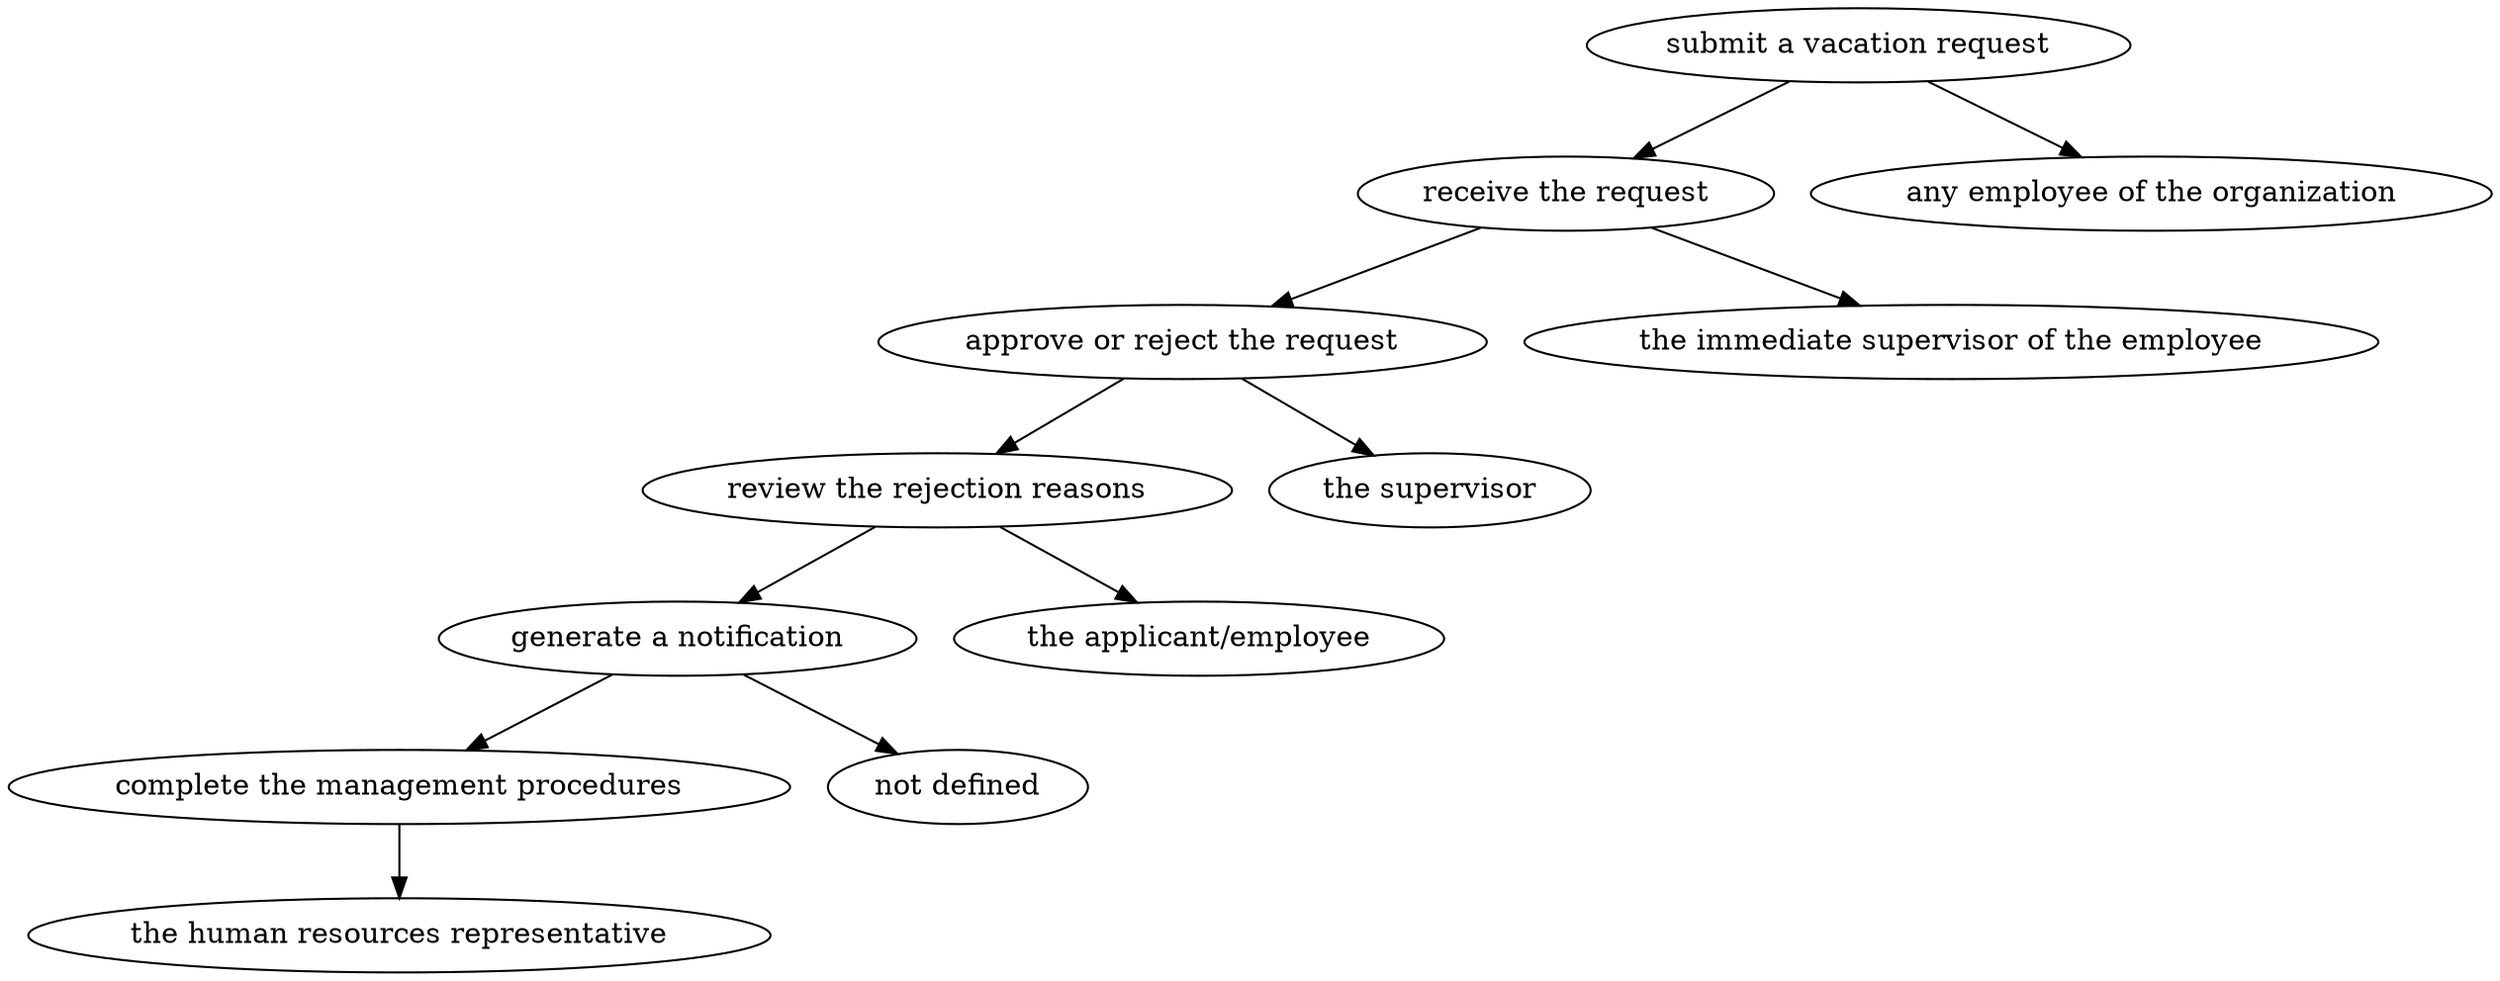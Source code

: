 strict digraph "doc-5.2" {
	graph [name="doc-5.2"];
	"submit a vacation request"	[attrs="{'type': 'Activity', 'label': 'submit a vacation request'}"];
	"receive the request"	[attrs="{'type': 'Activity', 'label': 'receive the request'}"];
	"submit a vacation request" -> "receive the request"	[attrs="{'type': 'flow', 'label': 'flow'}"];
	"any employee of the organization"	[attrs="{'type': 'Actor', 'label': 'any employee of the organization'}"];
	"submit a vacation request" -> "any employee of the organization"	[attrs="{'type': 'actor performer', 'label': 'actor performer'}"];
	"approve or reject the request"	[attrs="{'type': 'Activity', 'label': 'approve or reject the request'}"];
	"receive the request" -> "approve or reject the request"	[attrs="{'type': 'flow', 'label': 'flow'}"];
	"the immediate supervisor of the employee"	[attrs="{'type': 'Actor', 'label': 'the immediate supervisor of the employee'}"];
	"receive the request" -> "the immediate supervisor of the employee"	[attrs="{'type': 'actor performer', 'label': 'actor performer'}"];
	"review the rejection reasons"	[attrs="{'type': 'Activity', 'label': 'review the rejection reasons'}"];
	"approve or reject the request" -> "review the rejection reasons"	[attrs="{'type': 'flow', 'label': 'flow'}"];
	"the supervisor"	[attrs="{'type': 'Actor', 'label': 'the supervisor'}"];
	"approve or reject the request" -> "the supervisor"	[attrs="{'type': 'actor performer', 'label': 'actor performer'}"];
	"generate a notification"	[attrs="{'type': 'Activity', 'label': 'generate a notification'}"];
	"review the rejection reasons" -> "generate a notification"	[attrs="{'type': 'flow', 'label': 'flow'}"];
	"the applicant/employee"	[attrs="{'type': 'Actor', 'label': 'the applicant/employee'}"];
	"review the rejection reasons" -> "the applicant/employee"	[attrs="{'type': 'actor performer', 'label': 'actor performer'}"];
	"complete the management procedures"	[attrs="{'type': 'Activity', 'label': 'complete the management procedures'}"];
	"generate a notification" -> "complete the management procedures"	[attrs="{'type': 'flow', 'label': 'flow'}"];
	"not defined"	[attrs="{'type': 'Actor', 'label': 'not defined'}"];
	"generate a notification" -> "not defined"	[attrs="{'type': 'actor performer', 'label': 'actor performer'}"];
	"the human resources representative"	[attrs="{'type': 'Actor', 'label': 'the human resources representative'}"];
	"complete the management procedures" -> "the human resources representative"	[attrs="{'type': 'actor performer', 'label': 'actor performer'}"];
}
